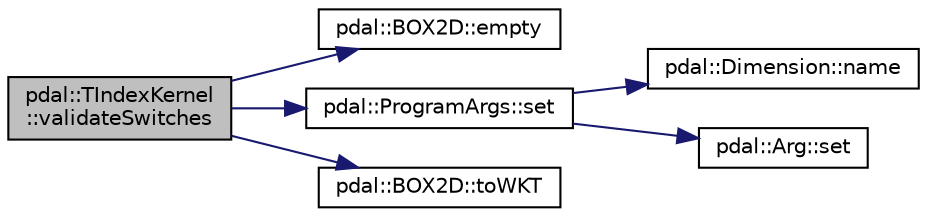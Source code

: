 digraph "pdal::TIndexKernel::validateSwitches"
{
  edge [fontname="Helvetica",fontsize="10",labelfontname="Helvetica",labelfontsize="10"];
  node [fontname="Helvetica",fontsize="10",shape=record];
  rankdir="LR";
  Node1 [label="pdal::TIndexKernel\l::validateSwitches",height=0.2,width=0.4,color="black", fillcolor="grey75", style="filled", fontcolor="black"];
  Node1 -> Node2 [color="midnightblue",fontsize="10",style="solid",fontname="Helvetica"];
  Node2 [label="pdal::BOX2D::empty",height=0.2,width=0.4,color="black", fillcolor="white", style="filled",URL="$classpdal_1_1BOX2D.html#aec5fae5f73a34a1d4248d596cad77755"];
  Node1 -> Node3 [color="midnightblue",fontsize="10",style="solid",fontname="Helvetica"];
  Node3 [label="pdal::ProgramArgs::set",height=0.2,width=0.4,color="black", fillcolor="white", style="filled",URL="$classpdal_1_1ProgramArgs.html#adc989c079c63d1a5730d77e8429dfd7e"];
  Node3 -> Node4 [color="midnightblue",fontsize="10",style="solid",fontname="Helvetica"];
  Node4 [label="pdal::Dimension::name",height=0.2,width=0.4,color="black", fillcolor="white", style="filled",URL="$namespacepdal_1_1Dimension.html#af3176b0b7e6b4be000317846cf7c2718"];
  Node3 -> Node5 [color="midnightblue",fontsize="10",style="solid",fontname="Helvetica"];
  Node5 [label="pdal::Arg::set",height=0.2,width=0.4,color="black", fillcolor="white", style="filled",URL="$classpdal_1_1Arg.html#a55c1fe32c818a69b4ea9ea95c77b7c64"];
  Node1 -> Node6 [color="midnightblue",fontsize="10",style="solid",fontname="Helvetica"];
  Node6 [label="pdal::BOX2D::toWKT",height=0.2,width=0.4,color="black", fillcolor="white", style="filled",URL="$classpdal_1_1BOX2D.html#a9ad349ac01cf2f71c532aeaef8389551"];
}
